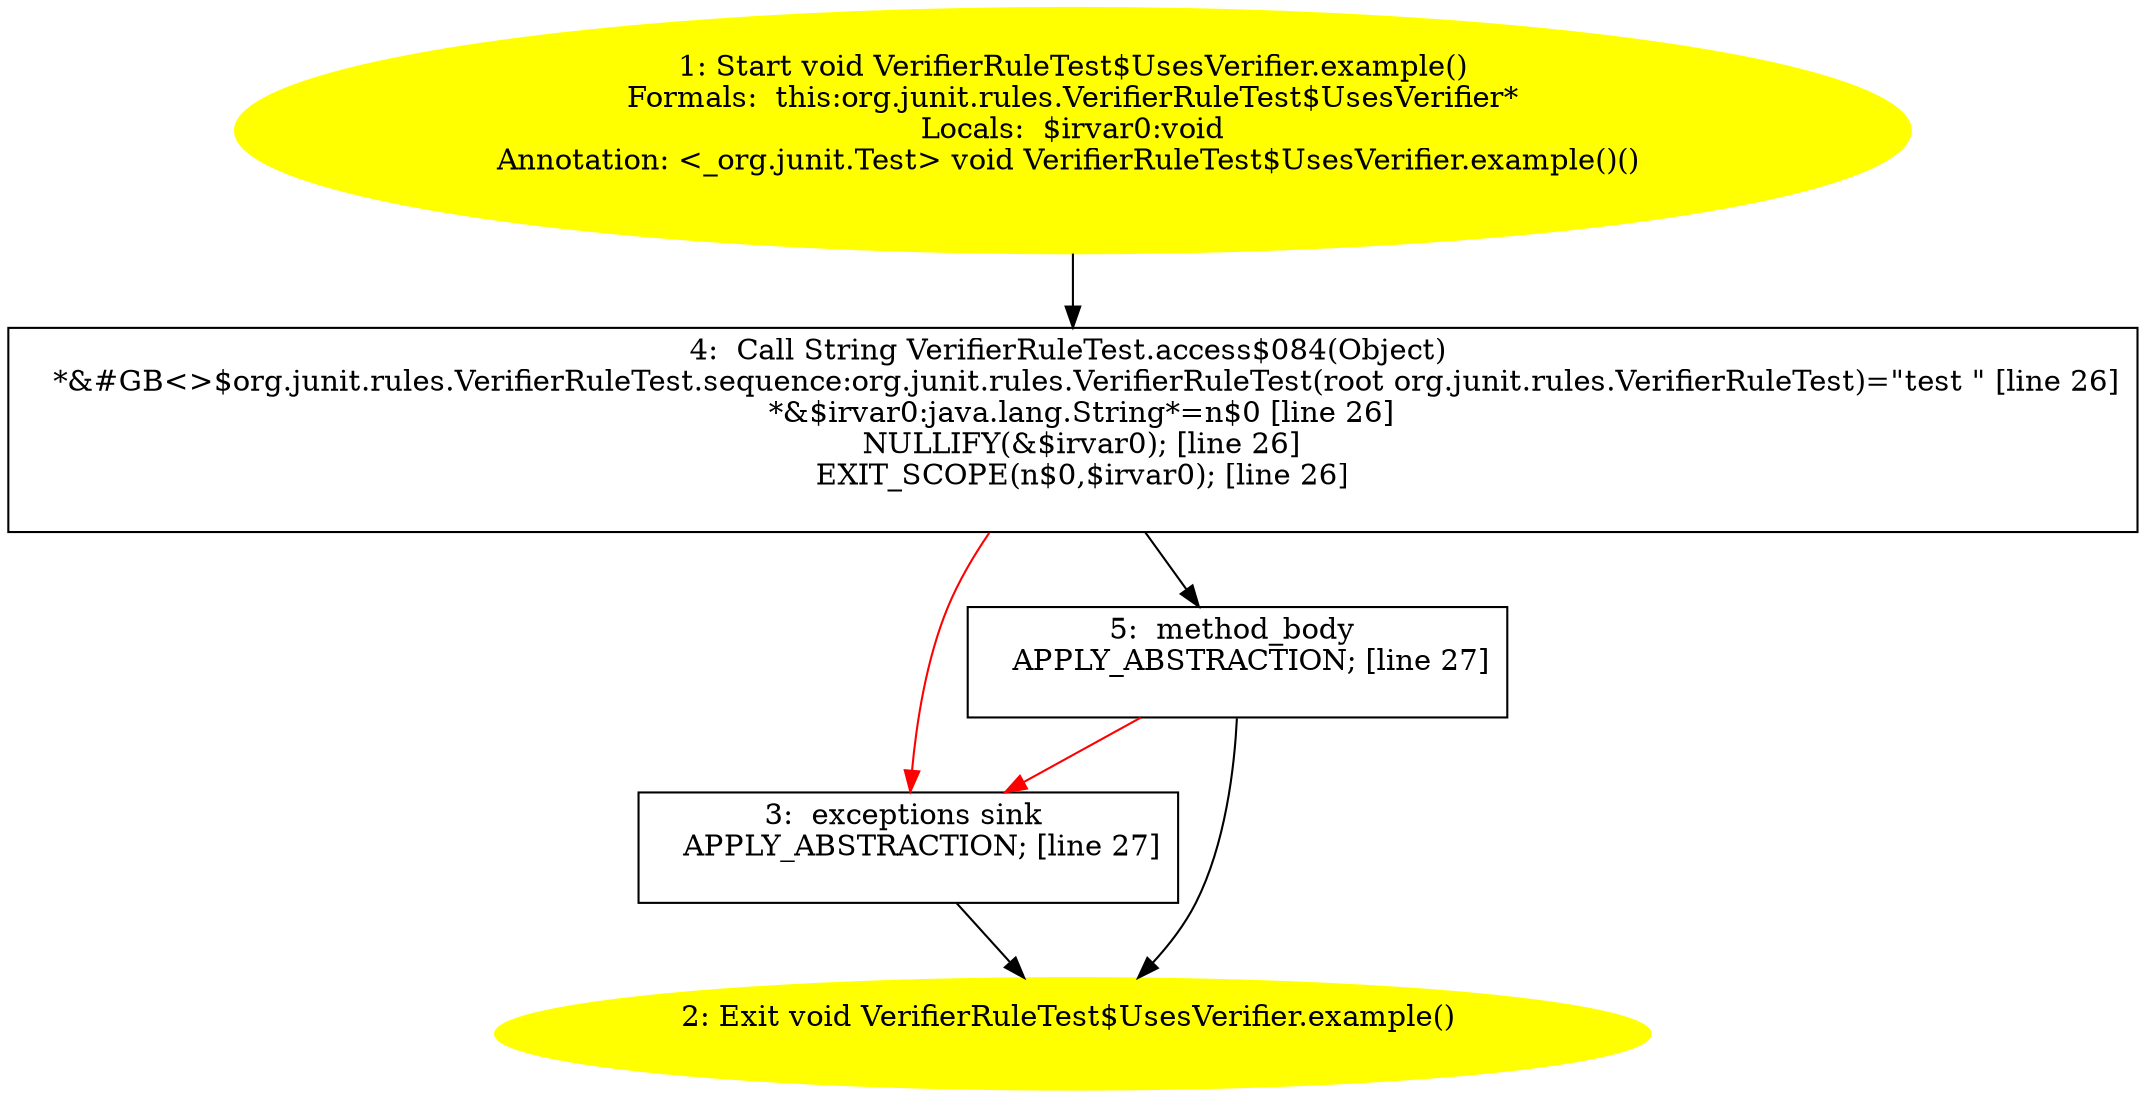 /* @generated */
digraph cfg {
"org.junit.rules.VerifierRuleTest$UsesVerifier.example():void.d9150dbdf476b9b0979ea26c696affa8_1" [label="1: Start void VerifierRuleTest$UsesVerifier.example()\nFormals:  this:org.junit.rules.VerifierRuleTest$UsesVerifier*\nLocals:  $irvar0:void\nAnnotation: <_org.junit.Test> void VerifierRuleTest$UsesVerifier.example()() \n  " color=yellow style=filled]
	

	 "org.junit.rules.VerifierRuleTest$UsesVerifier.example():void.d9150dbdf476b9b0979ea26c696affa8_1" -> "org.junit.rules.VerifierRuleTest$UsesVerifier.example():void.d9150dbdf476b9b0979ea26c696affa8_4" ;
"org.junit.rules.VerifierRuleTest$UsesVerifier.example():void.d9150dbdf476b9b0979ea26c696affa8_2" [label="2: Exit void VerifierRuleTest$UsesVerifier.example() \n  " color=yellow style=filled]
	

"org.junit.rules.VerifierRuleTest$UsesVerifier.example():void.d9150dbdf476b9b0979ea26c696affa8_3" [label="3:  exceptions sink \n   APPLY_ABSTRACTION; [line 27]\n " shape="box"]
	

	 "org.junit.rules.VerifierRuleTest$UsesVerifier.example():void.d9150dbdf476b9b0979ea26c696affa8_3" -> "org.junit.rules.VerifierRuleTest$UsesVerifier.example():void.d9150dbdf476b9b0979ea26c696affa8_2" ;
"org.junit.rules.VerifierRuleTest$UsesVerifier.example():void.d9150dbdf476b9b0979ea26c696affa8_4" [label="4:  Call String VerifierRuleTest.access$084(Object) \n   *&#GB<>$org.junit.rules.VerifierRuleTest.sequence:org.junit.rules.VerifierRuleTest(root org.junit.rules.VerifierRuleTest)=\"test \" [line 26]\n  *&$irvar0:java.lang.String*=n$0 [line 26]\n  NULLIFY(&$irvar0); [line 26]\n  EXIT_SCOPE(n$0,$irvar0); [line 26]\n " shape="box"]
	

	 "org.junit.rules.VerifierRuleTest$UsesVerifier.example():void.d9150dbdf476b9b0979ea26c696affa8_4" -> "org.junit.rules.VerifierRuleTest$UsesVerifier.example():void.d9150dbdf476b9b0979ea26c696affa8_5" ;
	 "org.junit.rules.VerifierRuleTest$UsesVerifier.example():void.d9150dbdf476b9b0979ea26c696affa8_4" -> "org.junit.rules.VerifierRuleTest$UsesVerifier.example():void.d9150dbdf476b9b0979ea26c696affa8_3" [color="red" ];
"org.junit.rules.VerifierRuleTest$UsesVerifier.example():void.d9150dbdf476b9b0979ea26c696affa8_5" [label="5:  method_body \n   APPLY_ABSTRACTION; [line 27]\n " shape="box"]
	

	 "org.junit.rules.VerifierRuleTest$UsesVerifier.example():void.d9150dbdf476b9b0979ea26c696affa8_5" -> "org.junit.rules.VerifierRuleTest$UsesVerifier.example():void.d9150dbdf476b9b0979ea26c696affa8_2" ;
	 "org.junit.rules.VerifierRuleTest$UsesVerifier.example():void.d9150dbdf476b9b0979ea26c696affa8_5" -> "org.junit.rules.VerifierRuleTest$UsesVerifier.example():void.d9150dbdf476b9b0979ea26c696affa8_3" [color="red" ];
}
